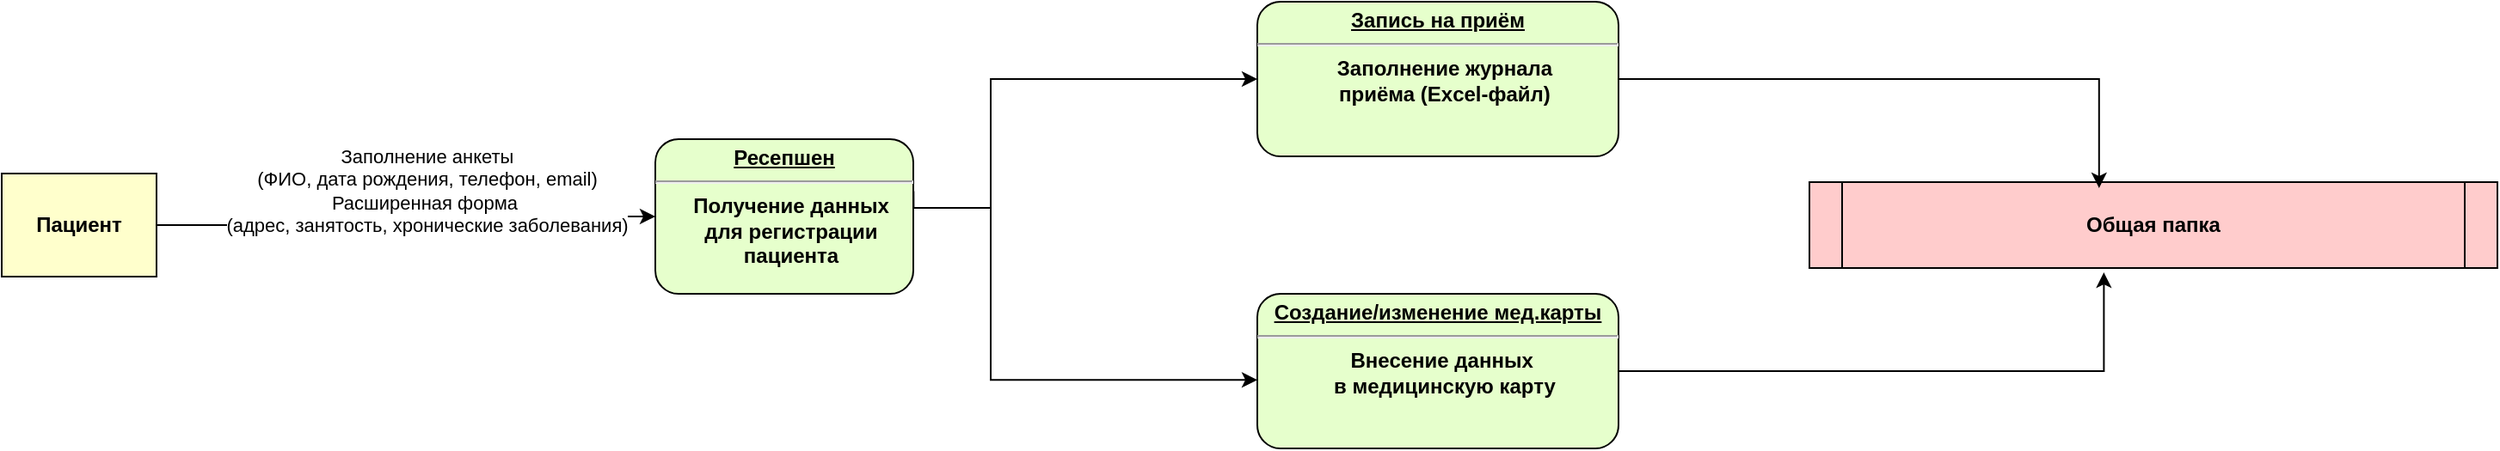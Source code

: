 <mxfile version="27.0.9">
  <diagram name="Страница — 1" id="100utynLDEaRglJdtvSU">
    <mxGraphModel dx="1097" dy="653" grid="1" gridSize="10" guides="1" tooltips="1" connect="1" arrows="1" fold="1" page="1" pageScale="1" pageWidth="827" pageHeight="1169" math="0" shadow="0">
      <root>
        <mxCell id="0" />
        <mxCell id="1" parent="0" />
        <mxCell id="rNpJf7r6Byepfvexhl53-5" style="edgeStyle=orthogonalEdgeStyle;rounded=0;orthogonalLoop=1;jettySize=auto;html=1;" edge="1" parent="1" source="rNpJf7r6Byepfvexhl53-1" target="rNpJf7r6Byepfvexhl53-4">
          <mxGeometry relative="1" as="geometry" />
        </mxCell>
        <mxCell id="rNpJf7r6Byepfvexhl53-6" value="Заполнение анкеты&lt;div&gt;(ФИО, дата рождения, телефон, email)&lt;/div&gt;&lt;div&gt;Расширенная форма&amp;nbsp;&lt;/div&gt;&lt;div&gt;(адрес, занятость, хронические заболевания)&lt;/div&gt;" style="edgeLabel;html=1;align=center;verticalAlign=middle;resizable=0;points=[];imageVerticalAlign=bottom;" vertex="1" connectable="0" parent="rNpJf7r6Byepfvexhl53-5">
          <mxGeometry x="0.3" y="-2" relative="1" as="geometry">
            <mxPoint x="-30" y="-17" as="offset" />
          </mxGeometry>
        </mxCell>
        <mxCell id="rNpJf7r6Byepfvexhl53-1" value="Пациент" style="whiteSpace=wrap;align=center;verticalAlign=middle;fontStyle=1;strokeWidth=1;fillColor=#FFFFCC" vertex="1" parent="1">
          <mxGeometry x="190" y="180" width="90" height="60" as="geometry" />
        </mxCell>
        <mxCell id="rNpJf7r6Byepfvexhl53-10" style="edgeStyle=orthogonalEdgeStyle;rounded=0;orthogonalLoop=1;jettySize=auto;html=1;entryX=0;entryY=0.5;entryDx=0;entryDy=0;exitX=1.001;exitY=0.336;exitDx=0;exitDy=0;exitPerimeter=0;" edge="1" parent="1" source="rNpJf7r6Byepfvexhl53-4" target="rNpJf7r6Byepfvexhl53-8">
          <mxGeometry relative="1" as="geometry">
            <Array as="points">
              <mxPoint x="720" y="200" />
              <mxPoint x="765" y="200" />
              <mxPoint x="765" y="125" />
            </Array>
          </mxGeometry>
        </mxCell>
        <mxCell id="rNpJf7r6Byepfvexhl53-4" value="&lt;p style=&quot;margin: 4px 0px 0px; text-decoration: underline;&quot;&gt;&lt;strong&gt;Ресепшен&lt;br&gt;&lt;/strong&gt;&lt;/p&gt;&lt;hr&gt;&lt;p style=&quot;margin: 0px; margin-left: 8px;&quot;&gt;Получение данных&lt;/p&gt;&lt;p style=&quot;margin: 0px; margin-left: 8px;&quot;&gt;для регистрации&lt;/p&gt;&lt;p style=&quot;margin: 0px; margin-left: 8px;&quot;&gt;&lt;span style=&quot;background-color: transparent; color: light-dark(rgb(0, 0, 0), rgb(255, 255, 255));&quot;&gt;пациента&lt;/span&gt;&lt;/p&gt;" style="verticalAlign=middle;align=center;overflow=fill;fontSize=12;fontFamily=Helvetica;html=1;rounded=1;fontStyle=1;strokeWidth=1;fillColor=#E6FFCC;spacing=2;" vertex="1" parent="1">
          <mxGeometry x="570" y="160" width="150" height="90" as="geometry" />
        </mxCell>
        <mxCell id="rNpJf7r6Byepfvexhl53-7" value="&lt;p style=&quot;margin: 4px 0px 0px; text-decoration: underline;&quot;&gt;&lt;strong&gt;Создание/изменение мед.карты&lt;br&gt;&lt;/strong&gt;&lt;/p&gt;&lt;hr&gt;&lt;p style=&quot;margin: 0px; margin-left: 8px;&quot;&gt;Внесение данных&amp;nbsp;&lt;/p&gt;&lt;p style=&quot;margin: 0px; margin-left: 8px;&quot;&gt;в медицинскую карту&lt;/p&gt;" style="verticalAlign=middle;align=center;overflow=fill;fontSize=12;fontFamily=Helvetica;html=1;rounded=1;fontStyle=1;strokeWidth=1;fillColor=#E6FFCC;spacing=2;" vertex="1" parent="1">
          <mxGeometry x="920" y="250" width="210" height="90" as="geometry" />
        </mxCell>
        <mxCell id="rNpJf7r6Byepfvexhl53-8" value="&lt;p style=&quot;margin: 4px 0px 0px; text-decoration: underline;&quot;&gt;&lt;strong&gt;Запись на приём&lt;/strong&gt;&lt;/p&gt;&lt;hr&gt;&lt;p style=&quot;margin: 0px; margin-left: 8px;&quot;&gt;Заполнение журнала&lt;/p&gt;&lt;p style=&quot;margin: 0px; margin-left: 8px;&quot;&gt;приёма (Excel-файл)&lt;/p&gt;" style="verticalAlign=middle;align=center;overflow=fill;fontSize=12;fontFamily=Helvetica;html=1;rounded=1;fontStyle=1;strokeWidth=1;fillColor=#E6FFCC;spacing=2;" vertex="1" parent="1">
          <mxGeometry x="920" y="80" width="210" height="90" as="geometry" />
        </mxCell>
        <mxCell id="rNpJf7r6Byepfvexhl53-9" value="Общая папка" style="shape=process;whiteSpace=wrap;align=center;verticalAlign=middle;size=0.048;fontStyle=1;strokeWidth=1;fillColor=#FFCCCC" vertex="1" parent="1">
          <mxGeometry x="1241" y="185" width="400" height="50" as="geometry" />
        </mxCell>
        <mxCell id="rNpJf7r6Byepfvexhl53-11" style="edgeStyle=orthogonalEdgeStyle;rounded=0;orthogonalLoop=1;jettySize=auto;html=1;entryX=0;entryY=0.557;entryDx=0;entryDy=0;entryPerimeter=0;" edge="1" parent="1" source="rNpJf7r6Byepfvexhl53-4" target="rNpJf7r6Byepfvexhl53-7">
          <mxGeometry relative="1" as="geometry">
            <Array as="points">
              <mxPoint x="765" y="200" />
              <mxPoint x="765" y="300" />
            </Array>
          </mxGeometry>
        </mxCell>
        <mxCell id="rNpJf7r6Byepfvexhl53-12" style="edgeStyle=orthogonalEdgeStyle;rounded=0;orthogonalLoop=1;jettySize=auto;html=1;exitX=1;exitY=0.5;exitDx=0;exitDy=0;entryX=0.421;entryY=0.069;entryDx=0;entryDy=0;entryPerimeter=0;" edge="1" parent="1" source="rNpJf7r6Byepfvexhl53-8" target="rNpJf7r6Byepfvexhl53-9">
          <mxGeometry relative="1" as="geometry" />
        </mxCell>
        <mxCell id="rNpJf7r6Byepfvexhl53-13" style="edgeStyle=orthogonalEdgeStyle;rounded=0;orthogonalLoop=1;jettySize=auto;html=1;entryX=0.428;entryY=1.051;entryDx=0;entryDy=0;entryPerimeter=0;" edge="1" parent="1" source="rNpJf7r6Byepfvexhl53-7" target="rNpJf7r6Byepfvexhl53-9">
          <mxGeometry relative="1" as="geometry" />
        </mxCell>
      </root>
    </mxGraphModel>
  </diagram>
</mxfile>
